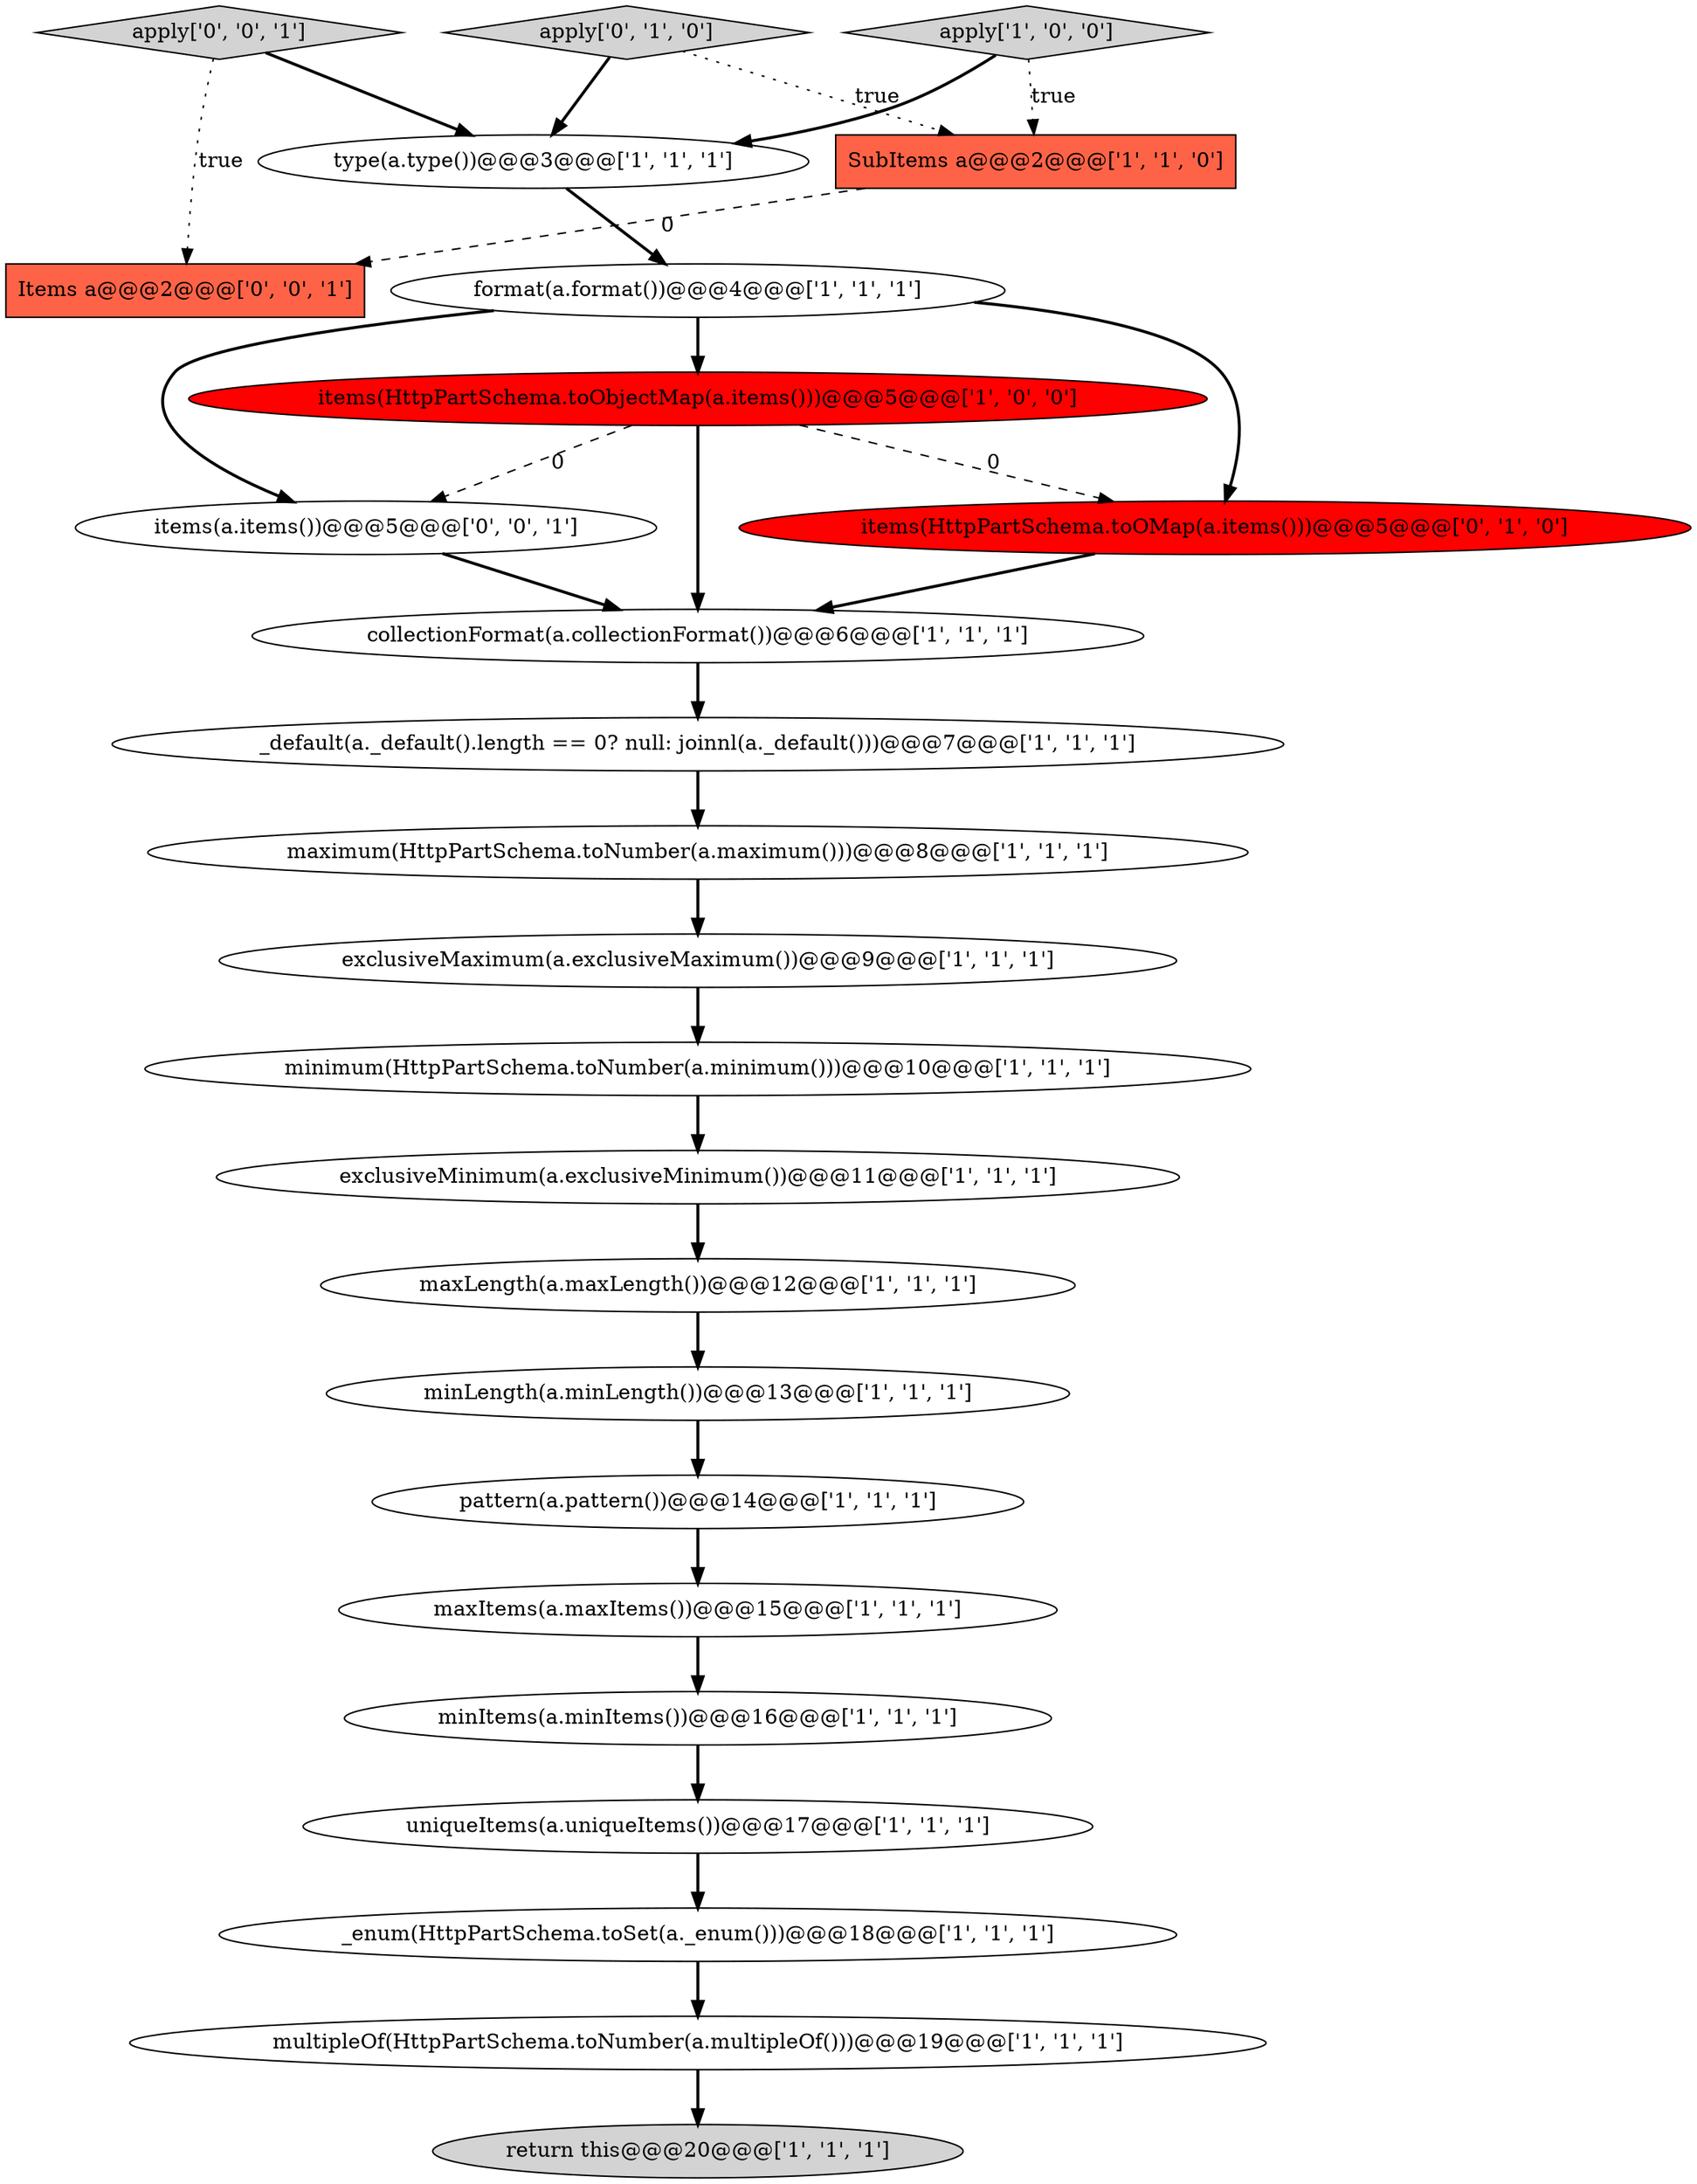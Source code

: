 digraph {
22 [style = filled, label = "Items a@@@2@@@['0', '0', '1']", fillcolor = tomato, shape = box image = "AAA0AAABBB3BBB"];
8 [style = filled, label = "SubItems a@@@2@@@['1', '1', '0']", fillcolor = tomato, shape = box image = "AAA0AAABBB1BBB"];
16 [style = filled, label = "maxItems(a.maxItems())@@@15@@@['1', '1', '1']", fillcolor = white, shape = ellipse image = "AAA0AAABBB1BBB"];
7 [style = filled, label = "_enum(HttpPartSchema.toSet(a._enum()))@@@18@@@['1', '1', '1']", fillcolor = white, shape = ellipse image = "AAA0AAABBB1BBB"];
23 [style = filled, label = "items(a.items())@@@5@@@['0', '0', '1']", fillcolor = white, shape = ellipse image = "AAA0AAABBB3BBB"];
14 [style = filled, label = "exclusiveMaximum(a.exclusiveMaximum())@@@9@@@['1', '1', '1']", fillcolor = white, shape = ellipse image = "AAA0AAABBB1BBB"];
4 [style = filled, label = "minLength(a.minLength())@@@13@@@['1', '1', '1']", fillcolor = white, shape = ellipse image = "AAA0AAABBB1BBB"];
13 [style = filled, label = "exclusiveMinimum(a.exclusiveMinimum())@@@11@@@['1', '1', '1']", fillcolor = white, shape = ellipse image = "AAA0AAABBB1BBB"];
21 [style = filled, label = "apply['0', '1', '0']", fillcolor = lightgray, shape = diamond image = "AAA0AAABBB2BBB"];
2 [style = filled, label = "return this@@@20@@@['1', '1', '1']", fillcolor = lightgray, shape = ellipse image = "AAA0AAABBB1BBB"];
15 [style = filled, label = "apply['1', '0', '0']", fillcolor = lightgray, shape = diamond image = "AAA0AAABBB1BBB"];
9 [style = filled, label = "pattern(a.pattern())@@@14@@@['1', '1', '1']", fillcolor = white, shape = ellipse image = "AAA0AAABBB1BBB"];
12 [style = filled, label = "_default(a._default().length == 0? null: joinnl(a._default()))@@@7@@@['1', '1', '1']", fillcolor = white, shape = ellipse image = "AAA0AAABBB1BBB"];
6 [style = filled, label = "maxLength(a.maxLength())@@@12@@@['1', '1', '1']", fillcolor = white, shape = ellipse image = "AAA0AAABBB1BBB"];
19 [style = filled, label = "multipleOf(HttpPartSchema.toNumber(a.multipleOf()))@@@19@@@['1', '1', '1']", fillcolor = white, shape = ellipse image = "AAA0AAABBB1BBB"];
3 [style = filled, label = "maximum(HttpPartSchema.toNumber(a.maximum()))@@@8@@@['1', '1', '1']", fillcolor = white, shape = ellipse image = "AAA0AAABBB1BBB"];
20 [style = filled, label = "items(HttpPartSchema.toOMap(a.items()))@@@5@@@['0', '1', '0']", fillcolor = red, shape = ellipse image = "AAA1AAABBB2BBB"];
18 [style = filled, label = "minItems(a.minItems())@@@16@@@['1', '1', '1']", fillcolor = white, shape = ellipse image = "AAA0AAABBB1BBB"];
5 [style = filled, label = "format(a.format())@@@4@@@['1', '1', '1']", fillcolor = white, shape = ellipse image = "AAA0AAABBB1BBB"];
24 [style = filled, label = "apply['0', '0', '1']", fillcolor = lightgray, shape = diamond image = "AAA0AAABBB3BBB"];
17 [style = filled, label = "minimum(HttpPartSchema.toNumber(a.minimum()))@@@10@@@['1', '1', '1']", fillcolor = white, shape = ellipse image = "AAA0AAABBB1BBB"];
10 [style = filled, label = "type(a.type())@@@3@@@['1', '1', '1']", fillcolor = white, shape = ellipse image = "AAA0AAABBB1BBB"];
1 [style = filled, label = "items(HttpPartSchema.toObjectMap(a.items()))@@@5@@@['1', '0', '0']", fillcolor = red, shape = ellipse image = "AAA1AAABBB1BBB"];
11 [style = filled, label = "collectionFormat(a.collectionFormat())@@@6@@@['1', '1', '1']", fillcolor = white, shape = ellipse image = "AAA0AAABBB1BBB"];
0 [style = filled, label = "uniqueItems(a.uniqueItems())@@@17@@@['1', '1', '1']", fillcolor = white, shape = ellipse image = "AAA0AAABBB1BBB"];
24->10 [style = bold, label=""];
4->9 [style = bold, label=""];
21->10 [style = bold, label=""];
15->10 [style = bold, label=""];
16->18 [style = bold, label=""];
5->23 [style = bold, label=""];
5->20 [style = bold, label=""];
21->8 [style = dotted, label="true"];
3->14 [style = bold, label=""];
14->17 [style = bold, label=""];
11->12 [style = bold, label=""];
19->2 [style = bold, label=""];
9->16 [style = bold, label=""];
1->11 [style = bold, label=""];
0->7 [style = bold, label=""];
1->20 [style = dashed, label="0"];
8->22 [style = dashed, label="0"];
5->1 [style = bold, label=""];
6->4 [style = bold, label=""];
10->5 [style = bold, label=""];
15->8 [style = dotted, label="true"];
24->22 [style = dotted, label="true"];
17->13 [style = bold, label=""];
12->3 [style = bold, label=""];
13->6 [style = bold, label=""];
23->11 [style = bold, label=""];
7->19 [style = bold, label=""];
1->23 [style = dashed, label="0"];
18->0 [style = bold, label=""];
20->11 [style = bold, label=""];
}

